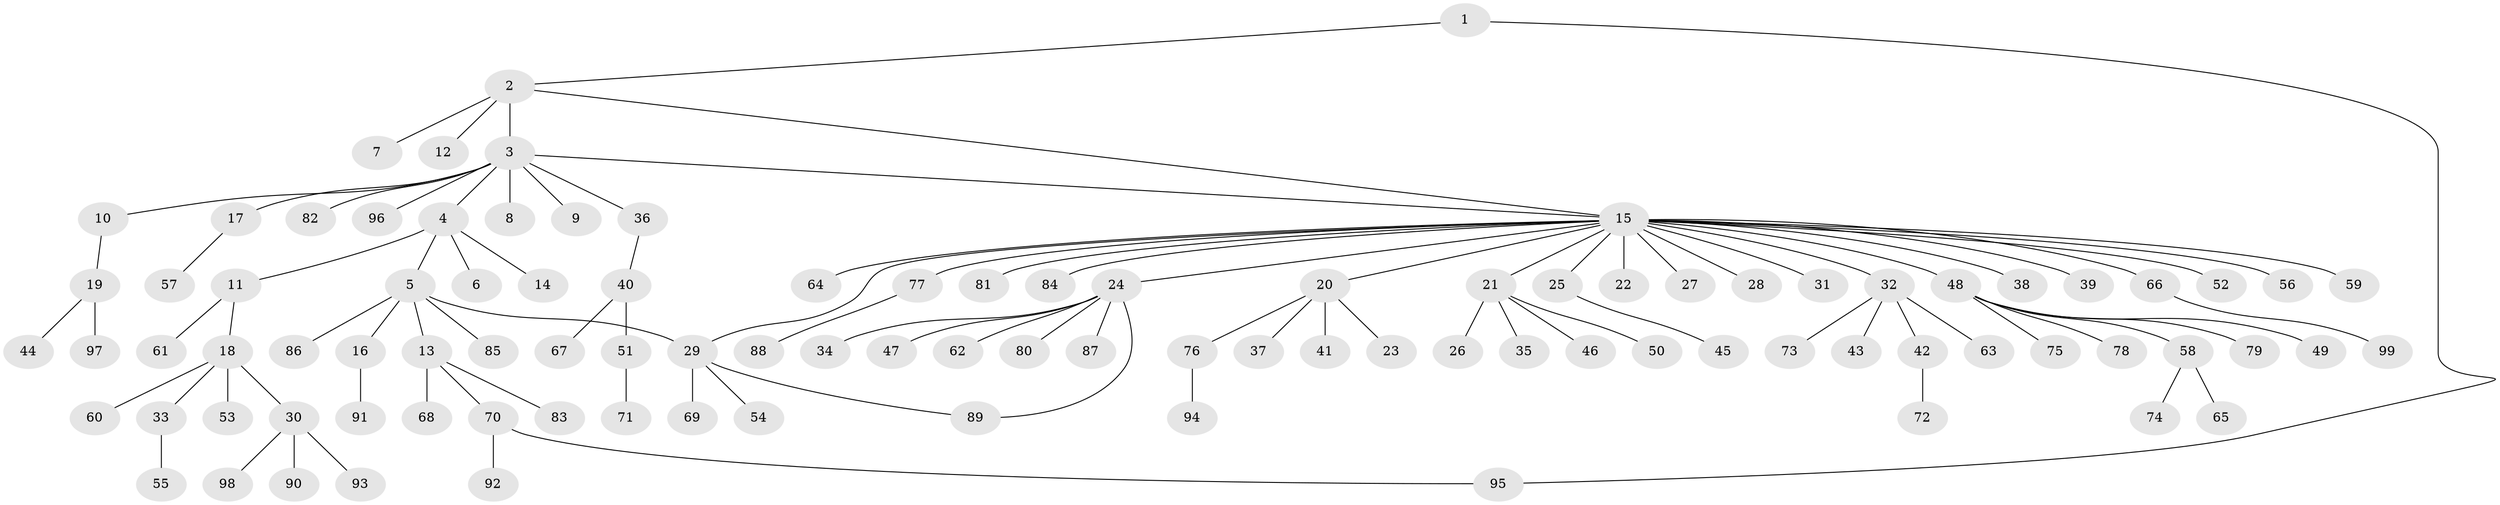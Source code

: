 // coarse degree distribution, {1: 0.64, 3: 0.16, 8: 0.02, 2: 0.12, 5: 0.02, 4: 0.02, 21: 0.02}
// Generated by graph-tools (version 1.1) at 2025/36/03/04/25 23:36:56]
// undirected, 99 vertices, 102 edges
graph export_dot {
  node [color=gray90,style=filled];
  1;
  2;
  3;
  4;
  5;
  6;
  7;
  8;
  9;
  10;
  11;
  12;
  13;
  14;
  15;
  16;
  17;
  18;
  19;
  20;
  21;
  22;
  23;
  24;
  25;
  26;
  27;
  28;
  29;
  30;
  31;
  32;
  33;
  34;
  35;
  36;
  37;
  38;
  39;
  40;
  41;
  42;
  43;
  44;
  45;
  46;
  47;
  48;
  49;
  50;
  51;
  52;
  53;
  54;
  55;
  56;
  57;
  58;
  59;
  60;
  61;
  62;
  63;
  64;
  65;
  66;
  67;
  68;
  69;
  70;
  71;
  72;
  73;
  74;
  75;
  76;
  77;
  78;
  79;
  80;
  81;
  82;
  83;
  84;
  85;
  86;
  87;
  88;
  89;
  90;
  91;
  92;
  93;
  94;
  95;
  96;
  97;
  98;
  99;
  1 -- 2;
  1 -- 95;
  2 -- 3;
  2 -- 7;
  2 -- 12;
  2 -- 15;
  3 -- 4;
  3 -- 8;
  3 -- 9;
  3 -- 10;
  3 -- 15;
  3 -- 17;
  3 -- 36;
  3 -- 82;
  3 -- 96;
  4 -- 5;
  4 -- 6;
  4 -- 11;
  4 -- 14;
  5 -- 13;
  5 -- 16;
  5 -- 29;
  5 -- 85;
  5 -- 86;
  10 -- 19;
  11 -- 18;
  11 -- 61;
  13 -- 68;
  13 -- 70;
  13 -- 83;
  15 -- 20;
  15 -- 21;
  15 -- 22;
  15 -- 24;
  15 -- 25;
  15 -- 27;
  15 -- 28;
  15 -- 29;
  15 -- 31;
  15 -- 32;
  15 -- 38;
  15 -- 39;
  15 -- 48;
  15 -- 52;
  15 -- 56;
  15 -- 59;
  15 -- 64;
  15 -- 66;
  15 -- 77;
  15 -- 81;
  15 -- 84;
  16 -- 91;
  17 -- 57;
  18 -- 30;
  18 -- 33;
  18 -- 53;
  18 -- 60;
  19 -- 44;
  19 -- 97;
  20 -- 23;
  20 -- 37;
  20 -- 41;
  20 -- 76;
  21 -- 26;
  21 -- 35;
  21 -- 46;
  21 -- 50;
  24 -- 34;
  24 -- 47;
  24 -- 62;
  24 -- 80;
  24 -- 87;
  24 -- 89;
  25 -- 45;
  29 -- 54;
  29 -- 69;
  29 -- 89;
  30 -- 90;
  30 -- 93;
  30 -- 98;
  32 -- 42;
  32 -- 43;
  32 -- 63;
  32 -- 73;
  33 -- 55;
  36 -- 40;
  40 -- 51;
  40 -- 67;
  42 -- 72;
  48 -- 49;
  48 -- 58;
  48 -- 75;
  48 -- 78;
  48 -- 79;
  51 -- 71;
  58 -- 65;
  58 -- 74;
  66 -- 99;
  70 -- 92;
  70 -- 95;
  76 -- 94;
  77 -- 88;
}
